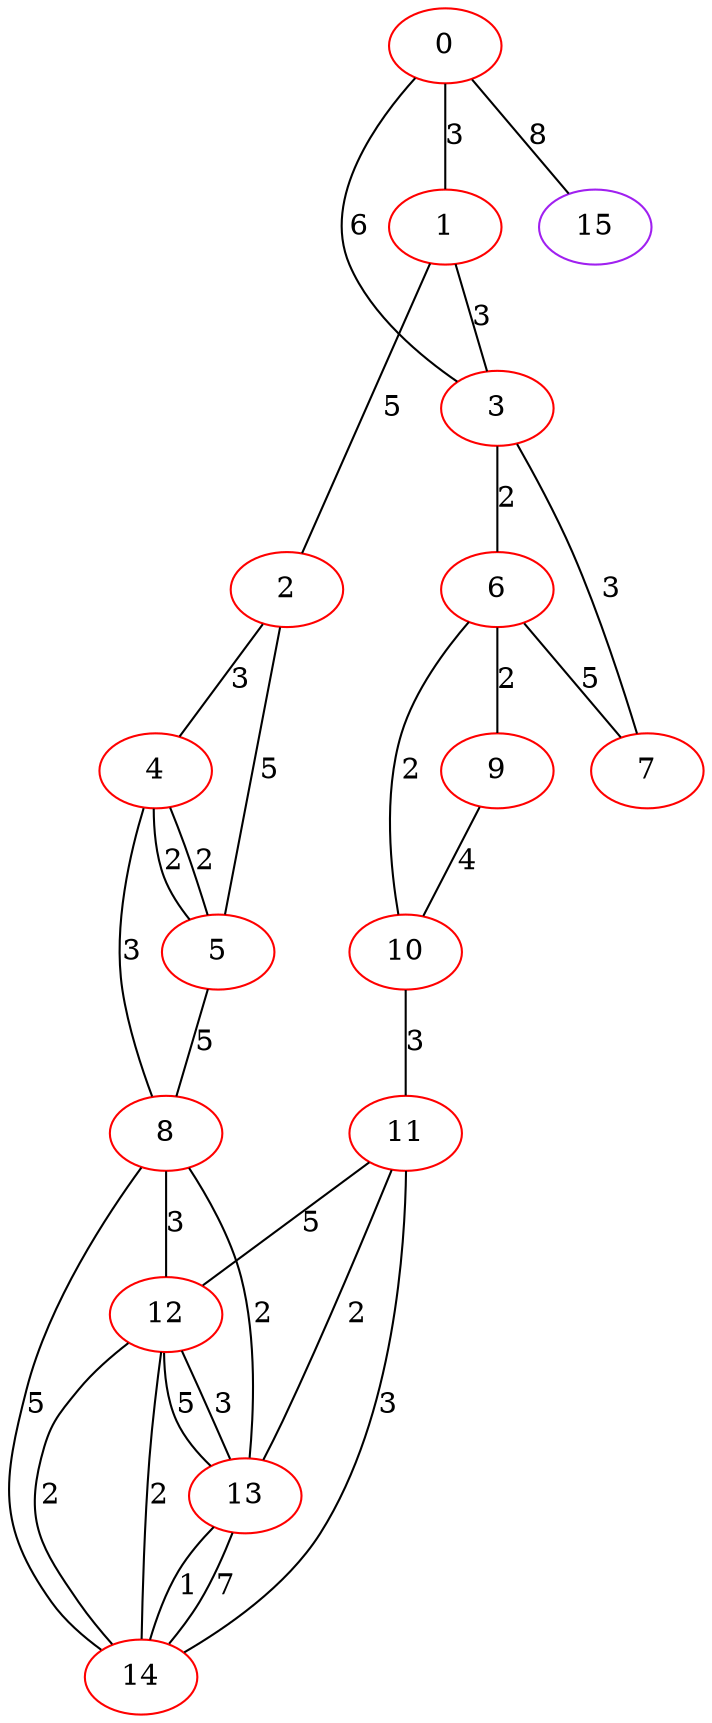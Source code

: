 graph "" {
0 [color=red, weight=1];
1 [color=red, weight=1];
2 [color=red, weight=1];
3 [color=red, weight=1];
4 [color=red, weight=1];
5 [color=red, weight=1];
6 [color=red, weight=1];
7 [color=red, weight=1];
8 [color=red, weight=1];
9 [color=red, weight=1];
10 [color=red, weight=1];
11 [color=red, weight=1];
12 [color=red, weight=1];
13 [color=red, weight=1];
14 [color=red, weight=1];
15 [color=purple, weight=4];
0 -- 1  [key=0, label=3];
0 -- 3  [key=0, label=6];
0 -- 15  [key=0, label=8];
1 -- 2  [key=0, label=5];
1 -- 3  [key=0, label=3];
2 -- 4  [key=0, label=3];
2 -- 5  [key=0, label=5];
3 -- 6  [key=0, label=2];
3 -- 7  [key=0, label=3];
4 -- 8  [key=0, label=3];
4 -- 5  [key=0, label=2];
4 -- 5  [key=1, label=2];
5 -- 8  [key=0, label=5];
6 -- 9  [key=0, label=2];
6 -- 10  [key=0, label=2];
6 -- 7  [key=0, label=5];
8 -- 12  [key=0, label=3];
8 -- 14  [key=0, label=5];
8 -- 13  [key=0, label=2];
9 -- 10  [key=0, label=4];
10 -- 11  [key=0, label=3];
11 -- 12  [key=0, label=5];
11 -- 13  [key=0, label=2];
11 -- 14  [key=0, label=3];
12 -- 13  [key=0, label=3];
12 -- 13  [key=1, label=5];
12 -- 14  [key=0, label=2];
12 -- 14  [key=1, label=2];
13 -- 14  [key=0, label=1];
13 -- 14  [key=1, label=7];
}
